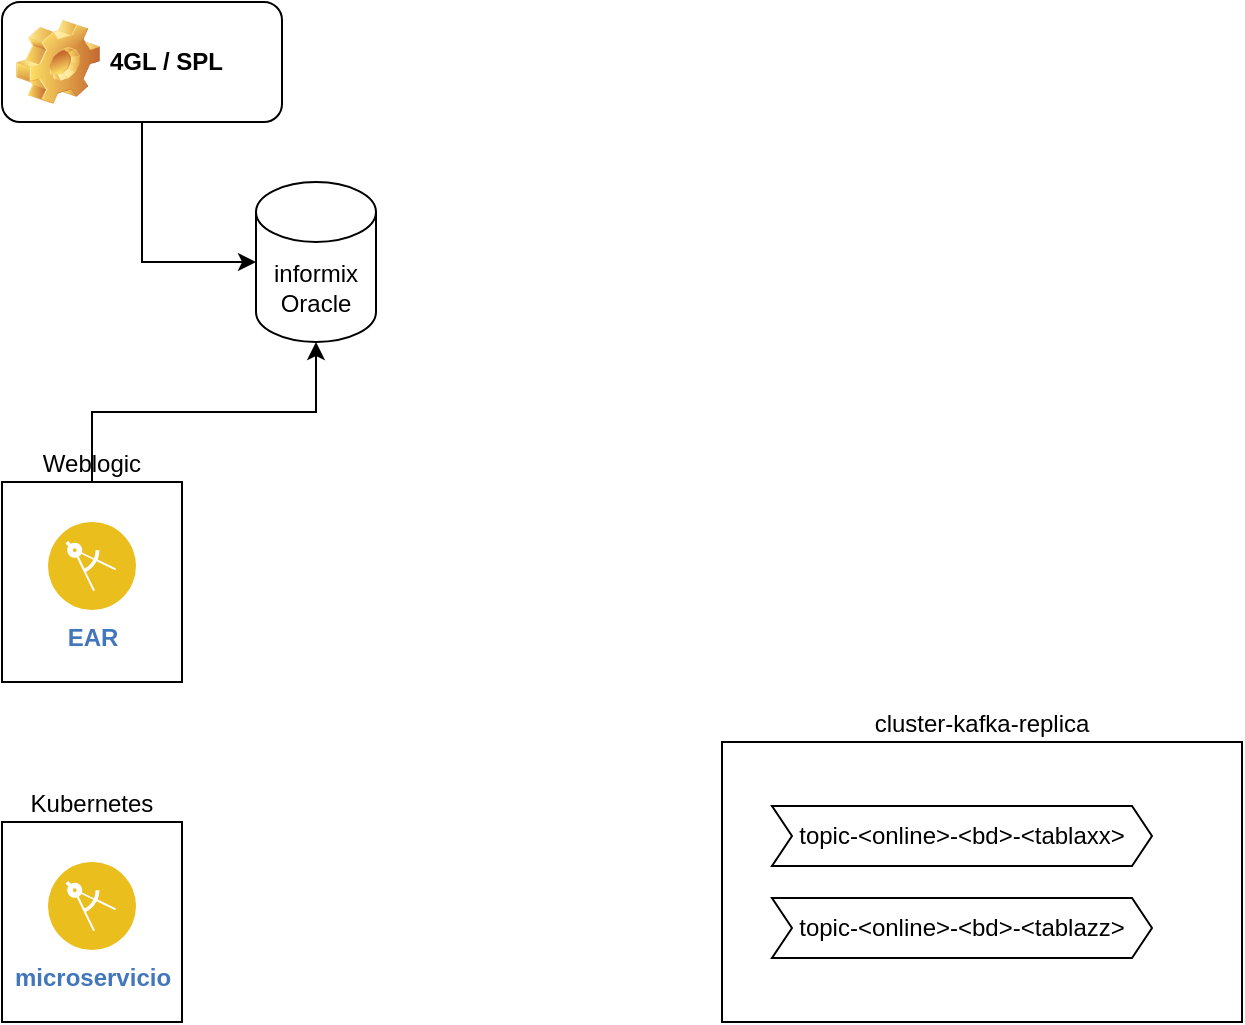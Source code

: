 <mxfile version="21.1.8" type="github">
  <diagram name="Page-1" id="LyHGEnbdNlu3BhKVa_gH">
    <mxGraphModel dx="3134" dy="2907" grid="1" gridSize="10" guides="1" tooltips="1" connect="1" arrows="1" fold="1" page="1" pageScale="1" pageWidth="850" pageHeight="1100" math="0" shadow="0">
      <root>
        <mxCell id="0" />
        <mxCell id="1" parent="0" />
        <mxCell id="GGywUjwshDMWMK20uxHe-5" style="edgeStyle=orthogonalEdgeStyle;rounded=0;orthogonalLoop=1;jettySize=auto;html=1;exitX=0.5;exitY=0;exitDx=0;exitDy=0;" edge="1" parent="1" source="GGywUjwshDMWMK20uxHe-6" target="GGywUjwshDMWMK20uxHe-4">
          <mxGeometry relative="1" as="geometry">
            <mxPoint x="-1660.5" y="-1920" as="sourcePoint" />
          </mxGeometry>
        </mxCell>
        <mxCell id="GGywUjwshDMWMK20uxHe-4" value="informix&lt;br&gt;Oracle" style="shape=cylinder3;whiteSpace=wrap;html=1;boundedLbl=1;backgroundOutline=1;size=15;" vertex="1" parent="1">
          <mxGeometry x="-1533" y="-2100" width="60" height="80" as="geometry" />
        </mxCell>
        <mxCell id="GGywUjwshDMWMK20uxHe-6" value="Weblogic" style="rounded=0;whiteSpace=wrap;html=1;labelPosition=center;verticalLabelPosition=top;align=center;verticalAlign=bottom;" vertex="1" parent="1">
          <mxGeometry x="-1660" y="-1950" width="90" height="100" as="geometry" />
        </mxCell>
        <mxCell id="GGywUjwshDMWMK20uxHe-7" value="EAR" style="aspect=fixed;perimeter=ellipsePerimeter;html=1;align=center;shadow=0;dashed=0;image;image=img/lib/ibm/applications/enterprise_applications.svg;labelBackgroundColor=#ffffff;strokeColor=#666666;strokeWidth=2;fillColor=#C2952D;gradientColor=none;fontSize=12;fontColor=#4277BB;fontStyle=1" vertex="1" parent="1">
          <mxGeometry x="-1637" y="-1930" width="44" height="44" as="geometry" />
        </mxCell>
        <mxCell id="GGywUjwshDMWMK20uxHe-12" value="Kubernetes" style="rounded=0;whiteSpace=wrap;html=1;labelPosition=center;verticalLabelPosition=top;align=center;verticalAlign=bottom;" vertex="1" parent="1">
          <mxGeometry x="-1660" y="-1780" width="90" height="100" as="geometry" />
        </mxCell>
        <mxCell id="GGywUjwshDMWMK20uxHe-13" value="microservicio" style="aspect=fixed;perimeter=ellipsePerimeter;html=1;align=center;shadow=0;dashed=0;image;image=img/lib/ibm/applications/enterprise_applications.svg;labelBackgroundColor=#ffffff;strokeColor=#666666;strokeWidth=2;fillColor=#C2952D;gradientColor=none;fontSize=12;fontColor=#4277BB;fontStyle=1" vertex="1" parent="1">
          <mxGeometry x="-1637" y="-1760" width="44" height="44" as="geometry" />
        </mxCell>
        <mxCell id="GGywUjwshDMWMK20uxHe-21" style="edgeStyle=orthogonalEdgeStyle;rounded=0;orthogonalLoop=1;jettySize=auto;html=1;entryX=0;entryY=0.5;entryDx=0;entryDy=0;entryPerimeter=0;" edge="1" parent="1" source="GGywUjwshDMWMK20uxHe-14" target="GGywUjwshDMWMK20uxHe-4">
          <mxGeometry relative="1" as="geometry" />
        </mxCell>
        <mxCell id="GGywUjwshDMWMK20uxHe-14" value="4GL / SPL" style="label;whiteSpace=wrap;html=1;image=img/clipart/Gear_128x128.png" vertex="1" parent="1">
          <mxGeometry x="-1660" y="-2190" width="140" height="60" as="geometry" />
        </mxCell>
        <mxCell id="GGywUjwshDMWMK20uxHe-15" value="" style="group" vertex="1" connectable="0" parent="1">
          <mxGeometry x="-1300" y="-1820" width="260" height="140" as="geometry" />
        </mxCell>
        <mxCell id="GGywUjwshDMWMK20uxHe-8" value="cluster-kafka-replica" style="rounded=0;whiteSpace=wrap;html=1;labelPosition=center;verticalLabelPosition=top;align=center;verticalAlign=bottom;" vertex="1" parent="GGywUjwshDMWMK20uxHe-15">
          <mxGeometry width="260" height="140" as="geometry" />
        </mxCell>
        <mxCell id="GGywUjwshDMWMK20uxHe-10" value="topic-&amp;lt;online&amp;gt;-&amp;lt;bd&amp;gt;-&amp;lt;tablaxx&amp;gt;" style="shape=step;perimeter=stepPerimeter;whiteSpace=wrap;html=1;fixedSize=1;size=10;" vertex="1" parent="GGywUjwshDMWMK20uxHe-15">
          <mxGeometry x="25" y="32" width="190" height="30" as="geometry" />
        </mxCell>
        <mxCell id="GGywUjwshDMWMK20uxHe-11" value="topic-&amp;lt;online&amp;gt;-&amp;lt;bd&amp;gt;-&amp;lt;tablazz&amp;gt;" style="shape=step;perimeter=stepPerimeter;whiteSpace=wrap;html=1;fixedSize=1;size=10;" vertex="1" parent="GGywUjwshDMWMK20uxHe-15">
          <mxGeometry x="25" y="78" width="190" height="30" as="geometry" />
        </mxCell>
      </root>
    </mxGraphModel>
  </diagram>
</mxfile>
